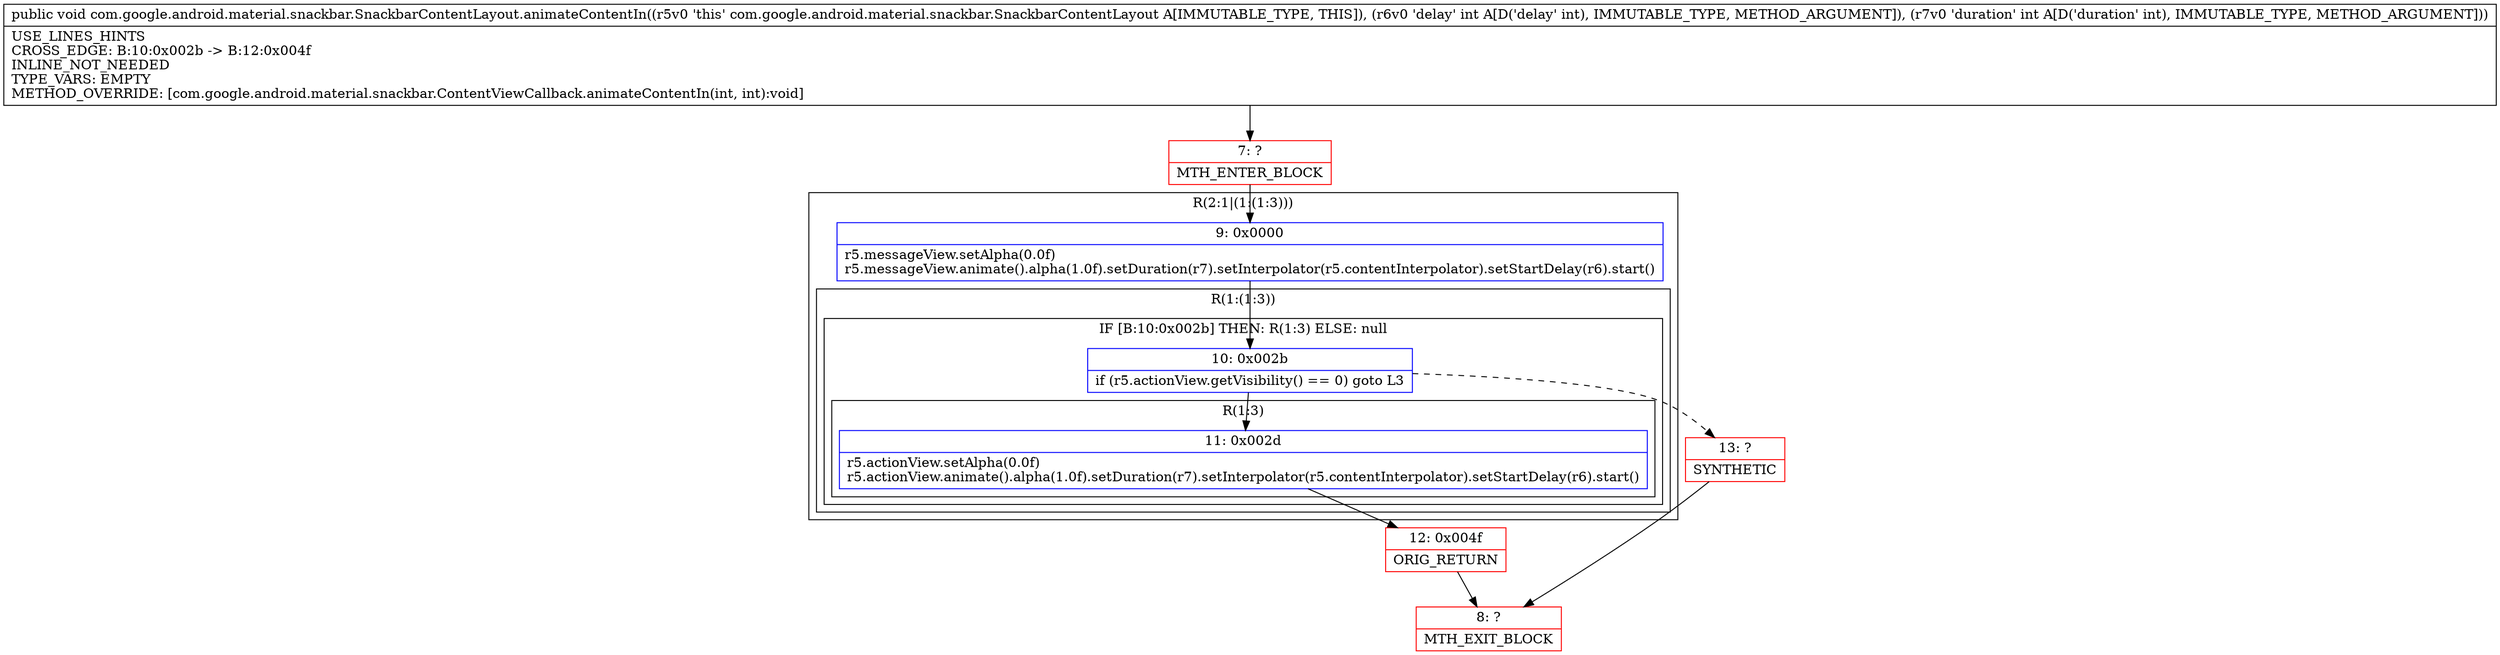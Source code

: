digraph "CFG forcom.google.android.material.snackbar.SnackbarContentLayout.animateContentIn(II)V" {
subgraph cluster_Region_1013463071 {
label = "R(2:1|(1:(1:3)))";
node [shape=record,color=blue];
Node_9 [shape=record,label="{9\:\ 0x0000|r5.messageView.setAlpha(0.0f)\lr5.messageView.animate().alpha(1.0f).setDuration(r7).setInterpolator(r5.contentInterpolator).setStartDelay(r6).start()\l}"];
subgraph cluster_Region_1898103117 {
label = "R(1:(1:3))";
node [shape=record,color=blue];
subgraph cluster_IfRegion_1703361653 {
label = "IF [B:10:0x002b] THEN: R(1:3) ELSE: null";
node [shape=record,color=blue];
Node_10 [shape=record,label="{10\:\ 0x002b|if (r5.actionView.getVisibility() == 0) goto L3\l}"];
subgraph cluster_Region_219595859 {
label = "R(1:3)";
node [shape=record,color=blue];
Node_11 [shape=record,label="{11\:\ 0x002d|r5.actionView.setAlpha(0.0f)\lr5.actionView.animate().alpha(1.0f).setDuration(r7).setInterpolator(r5.contentInterpolator).setStartDelay(r6).start()\l}"];
}
}
}
}
Node_7 [shape=record,color=red,label="{7\:\ ?|MTH_ENTER_BLOCK\l}"];
Node_12 [shape=record,color=red,label="{12\:\ 0x004f|ORIG_RETURN\l}"];
Node_8 [shape=record,color=red,label="{8\:\ ?|MTH_EXIT_BLOCK\l}"];
Node_13 [shape=record,color=red,label="{13\:\ ?|SYNTHETIC\l}"];
MethodNode[shape=record,label="{public void com.google.android.material.snackbar.SnackbarContentLayout.animateContentIn((r5v0 'this' com.google.android.material.snackbar.SnackbarContentLayout A[IMMUTABLE_TYPE, THIS]), (r6v0 'delay' int A[D('delay' int), IMMUTABLE_TYPE, METHOD_ARGUMENT]), (r7v0 'duration' int A[D('duration' int), IMMUTABLE_TYPE, METHOD_ARGUMENT]))  | USE_LINES_HINTS\lCROSS_EDGE: B:10:0x002b \-\> B:12:0x004f\lINLINE_NOT_NEEDED\lTYPE_VARS: EMPTY\lMETHOD_OVERRIDE: [com.google.android.material.snackbar.ContentViewCallback.animateContentIn(int, int):void]\l}"];
MethodNode -> Node_7;Node_9 -> Node_10;
Node_10 -> Node_11;
Node_10 -> Node_13[style=dashed];
Node_11 -> Node_12;
Node_7 -> Node_9;
Node_12 -> Node_8;
Node_13 -> Node_8;
}

